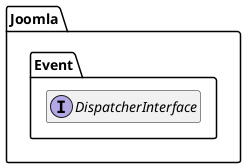 @startuml
set namespaceSeparator \\
hide members
hide << alias >> circle

interface Joomla\\Event\\DispatcherInterface
@enduml
